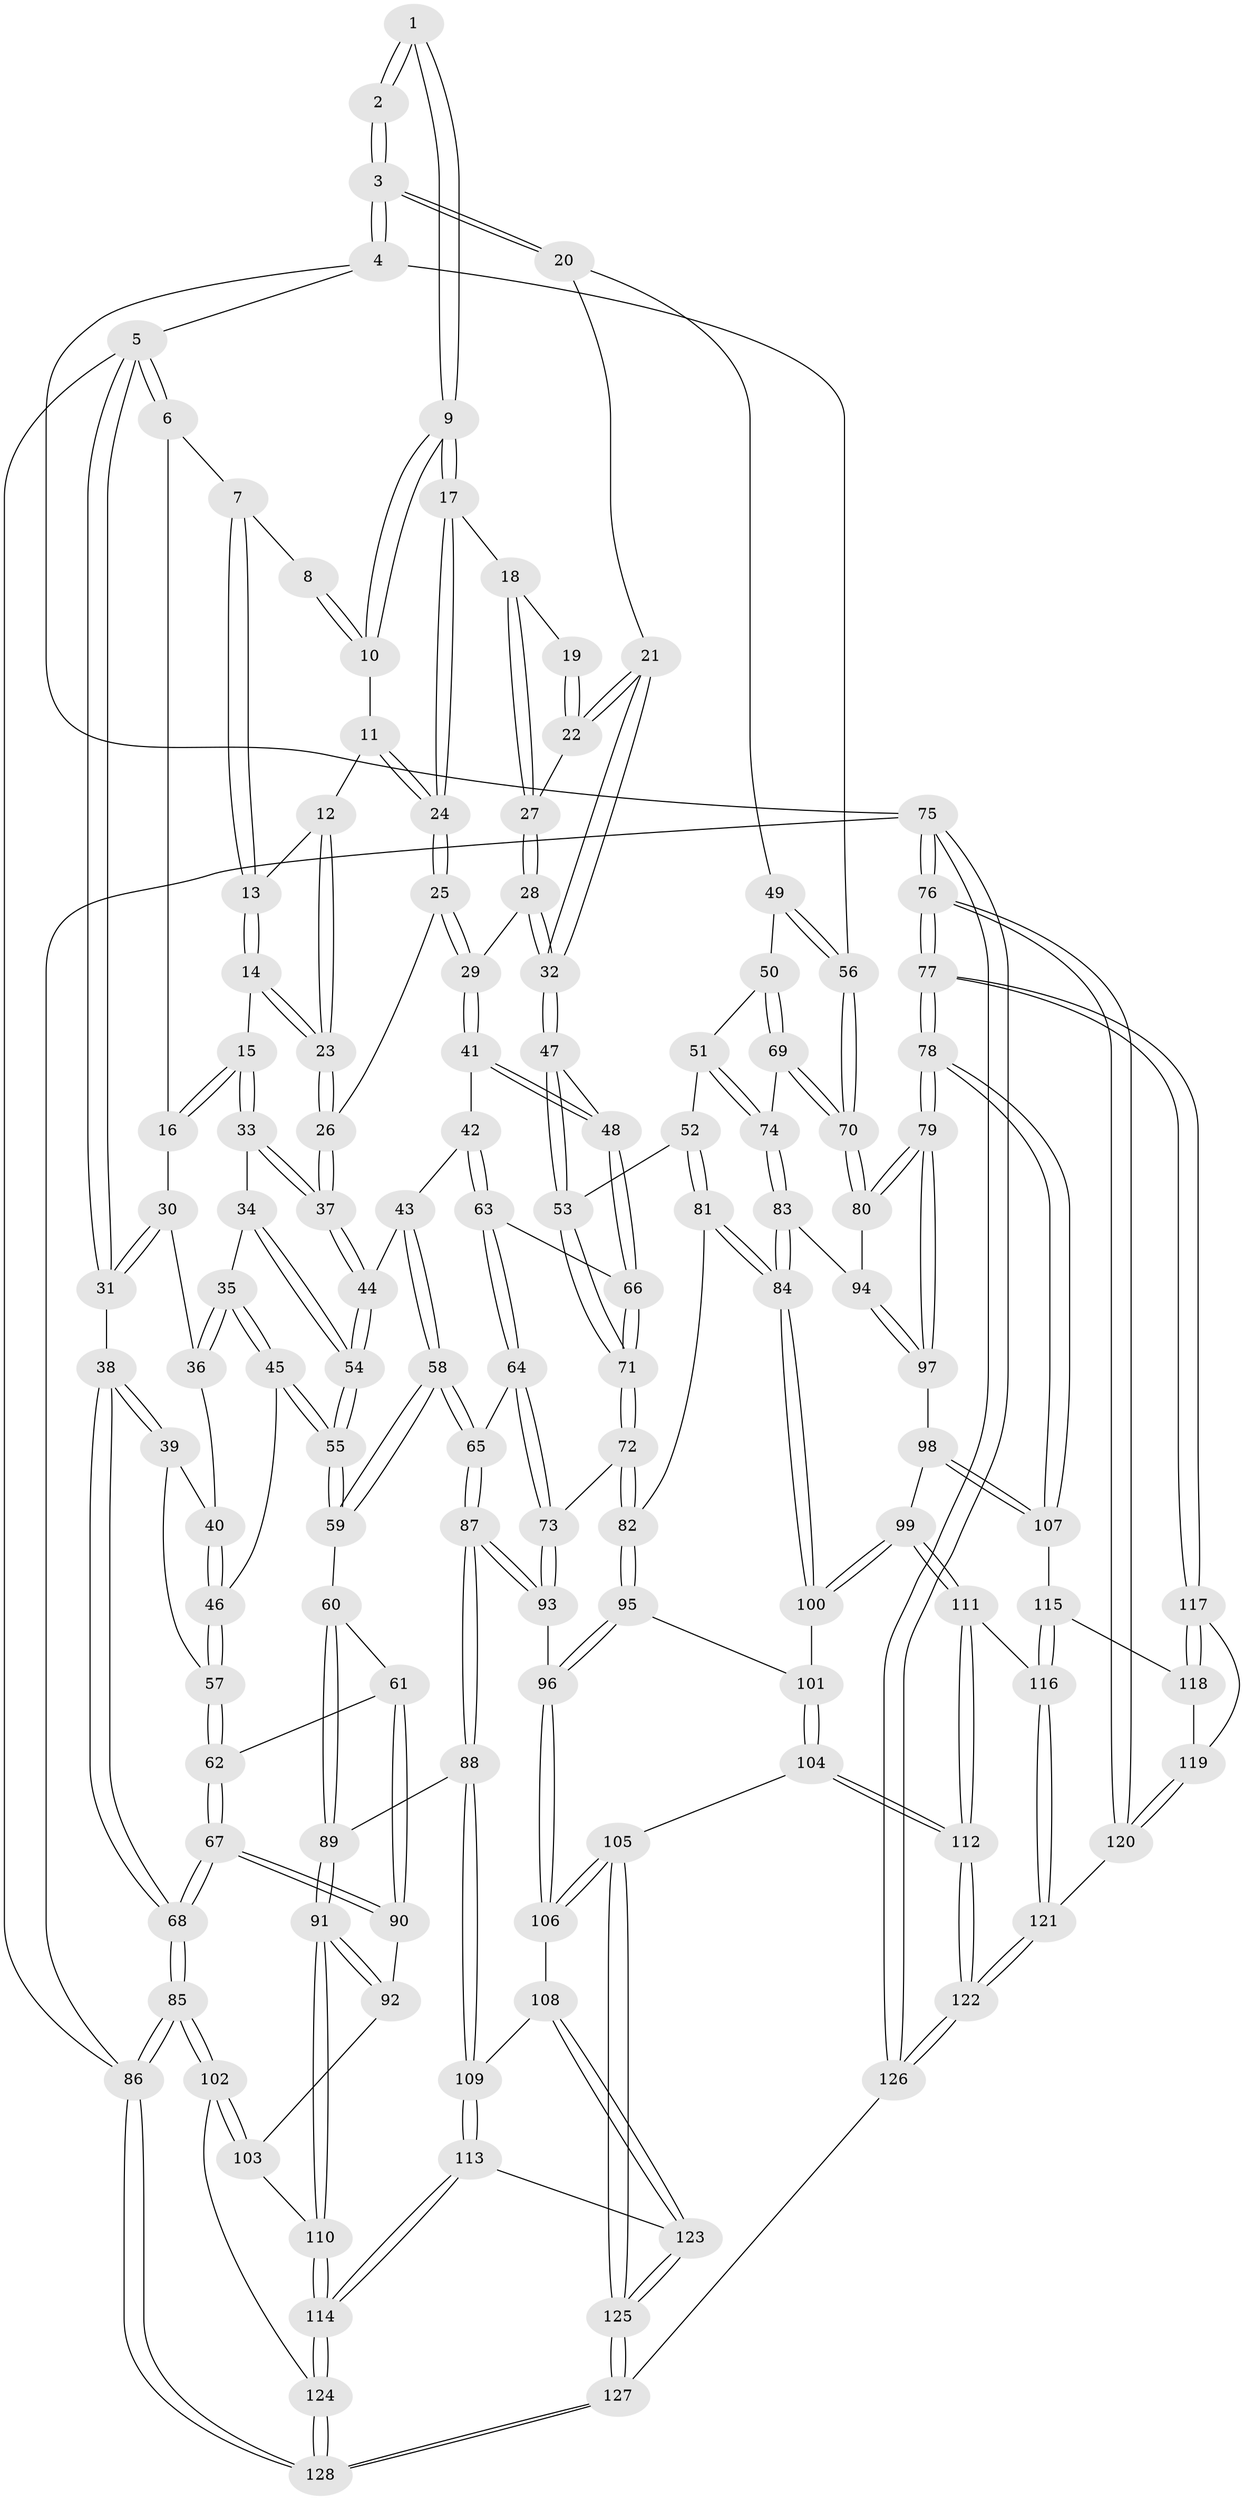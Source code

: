 // Generated by graph-tools (version 1.1) at 2025/12/02/27/25 16:12:00]
// undirected, 128 vertices, 317 edges
graph export_dot {
graph [start="1"]
  node [color=gray90,style=filled];
  1 [pos="+0.536159144222386+0"];
  2 [pos="+0.9414168911150771+0"];
  3 [pos="+1+0"];
  4 [pos="+1+0"];
  5 [pos="+0+0"];
  6 [pos="+0.09568263529945435+0"];
  7 [pos="+0.16499742232379114+0"];
  8 [pos="+0.3317730475325936+0"];
  9 [pos="+0.5383661388888737+0.10070557421756524"];
  10 [pos="+0.43439691619415866+0.09852867825172905"];
  11 [pos="+0.41237089801328813+0.12251958085459125"];
  12 [pos="+0.38180146547059385+0.12370037883677211"];
  13 [pos="+0.2614753654538555+0.07404734042747498"];
  14 [pos="+0.24950344545358413+0.18707920953879112"];
  15 [pos="+0.22039769836414902+0.2053965683968702"];
  16 [pos="+0.10912096199727167+0.17908370876699564"];
  17 [pos="+0.5500232193301953+0.11481777727417801"];
  18 [pos="+0.5782355924661716+0.13636344302184245"];
  19 [pos="+0.8720933869846966+0"];
  20 [pos="+0.7563313398235867+0.249140458613891"];
  21 [pos="+0.745979591936011+0.24979799930475635"];
  22 [pos="+0.6699197060634011+0.17721176884538276"];
  23 [pos="+0.319778508712625+0.22963621331217496"];
  24 [pos="+0.4303192143746596+0.21495061411521688"];
  25 [pos="+0.4246814082537211+0.25621375575675565"];
  26 [pos="+0.3463029549261007+0.2580695955573781"];
  27 [pos="+0.5874896662518881+0.15381154429434715"];
  28 [pos="+0.5531122030843522+0.23697571158540756"];
  29 [pos="+0.42639573316706136+0.25750556876659686"];
  30 [pos="+0.07573552759953338+0.20897938100949662"];
  31 [pos="+0+0"];
  32 [pos="+0.6180228116436329+0.38182058212478576"];
  33 [pos="+0.19660494397627187+0.28048363597650783"];
  34 [pos="+0.16335134305889593+0.3059131206555226"];
  35 [pos="+0.14653535324102984+0.3153552593500609"];
  36 [pos="+0.06923259995519207+0.26413309521938105"];
  37 [pos="+0.29887714343202254+0.35723666723398034"];
  38 [pos="+0+0.31837582629132205"];
  39 [pos="+0+0.31790112064219817"];
  40 [pos="+0.04197725259637358+0.28327876817785075"];
  41 [pos="+0.436291320732813+0.28977533867766914"];
  42 [pos="+0.42584310923615015+0.40816226870636574"];
  43 [pos="+0.33456799065793924+0.3977920187735077"];
  44 [pos="+0.2991962462756907+0.37951457261706845"];
  45 [pos="+0.13641143588623722+0.39236596455936573"];
  46 [pos="+0.11579871134876148+0.40489859557258406"];
  47 [pos="+0.6172970574385023+0.38443084380570697"];
  48 [pos="+0.6060068114421212+0.38708117157016364"];
  49 [pos="+0.8146217867687136+0.31854634632094886"];
  50 [pos="+0.8400739581534422+0.41533764026957837"];
  51 [pos="+0.7725335971442286+0.4667372090297671"];
  52 [pos="+0.6995115571344092+0.47014698778548475"];
  53 [pos="+0.6594908400550675+0.44245173344876493"];
  54 [pos="+0.2696128638398327+0.4021285168570864"];
  55 [pos="+0.23624498642023858+0.43423339059215416"];
  56 [pos="+1+0.18518222656743957"];
  57 [pos="+0.08450270537385561+0.42609482796437276"];
  58 [pos="+0.34698165387420776+0.5539689481295877"];
  59 [pos="+0.23546769199421924+0.49163586802683706"];
  60 [pos="+0.16910657977794444+0.5554150804072537"];
  61 [pos="+0.15205103082855276+0.5577829968674664"];
  62 [pos="+0.06205115760471922+0.4845587648713439"];
  63 [pos="+0.45737299543355836+0.4396700905436788"];
  64 [pos="+0.4344332833112636+0.49163774059205306"];
  65 [pos="+0.3540822197238687+0.5613229446104725"];
  66 [pos="+0.5075599307060009+0.43458759383118833"];
  67 [pos="+0+0.5620291885411598"];
  68 [pos="+0+0.5723158471454924"];
  69 [pos="+1+0.44511636261017895"];
  70 [pos="+1+0.4250966650963961"];
  71 [pos="+0.5487918648466844+0.5859876089043385"];
  72 [pos="+0.5452056681202179+0.5995317283685565"];
  73 [pos="+0.5283801147900561+0.6091064791209332"];
  74 [pos="+0.842388156790625+0.5949488743709432"];
  75 [pos="+1+1"];
  76 [pos="+1+1"];
  77 [pos="+1+1"];
  78 [pos="+1+0.7929985259089293"];
  79 [pos="+1+0.7885477218377359"];
  80 [pos="+1+0.5431792989976317"];
  81 [pos="+0.6859724622810885+0.6323170890853553"];
  82 [pos="+0.6775185079378947+0.6373384631445623"];
  83 [pos="+0.8375842209274923+0.6299841734658401"];
  84 [pos="+0.7996992137714045+0.660956023243022"];
  85 [pos="+0+0.8289476759253046"];
  86 [pos="+0+1"];
  87 [pos="+0.3592893840971016+0.6984245714291286"];
  88 [pos="+0.35638963324878964+0.7008301793012498"];
  89 [pos="+0.3275511821321767+0.7166189931272365"];
  90 [pos="+0.1202245967137135+0.6186659499102346"];
  91 [pos="+0.30942108918498457+0.7364248689826812"];
  92 [pos="+0.114514656980763+0.6744002501994861"];
  93 [pos="+0.45819026237237287+0.6926941752336645"];
  94 [pos="+0.9000419442522607+0.6516249365803941"];
  95 [pos="+0.6510382803656263+0.7114626403864606"];
  96 [pos="+0.5399651413424554+0.7605823375070585"];
  97 [pos="+0.9464905163624275+0.7493259575711119"];
  98 [pos="+0.9012075938835876+0.7755019356643774"];
  99 [pos="+0.8152772298504487+0.7882904919291877"];
  100 [pos="+0.8056991153018062+0.7734002804257473"];
  101 [pos="+0.6902658615392147+0.7727105702703667"];
  102 [pos="+0+0.8101070765284064"];
  103 [pos="+0.03328312113204262+0.747965253887892"];
  104 [pos="+0.637105313046746+0.8933373547695878"];
  105 [pos="+0.5682637329681004+0.8749150393222425"];
  106 [pos="+0.5675568635512144+0.8742333935394331"];
  107 [pos="+0.9326046761960318+0.853953762033541"];
  108 [pos="+0.4979561364819109+0.8806751674610562"];
  109 [pos="+0.4449421804919472+0.8472947948021923"];
  110 [pos="+0.27692055001998467+0.8094126256222998"];
  111 [pos="+0.8113874148910076+0.8309330708703332"];
  112 [pos="+0.6857225102522118+0.9348942864108684"];
  113 [pos="+0.3626704679313923+0.9159865186410311"];
  114 [pos="+0.26452042256387875+0.8913922010536462"];
  115 [pos="+0.923704272865656+0.8645702102607645"];
  116 [pos="+0.8285035418876828+0.8506745891094795"];
  117 [pos="+1+0.9189748962144415"];
  118 [pos="+0.9242494226220399+0.875781252608408"];
  119 [pos="+0.916150924444571+0.9065861625989622"];
  120 [pos="+0.8912673365975303+0.9375278429301933"];
  121 [pos="+0.8623144900439168+0.9341586903943676"];
  122 [pos="+0.7298791336153347+1"];
  123 [pos="+0.4131584377929907+0.9392961290332198"];
  124 [pos="+0.24591070697869585+0.9165278588148793"];
  125 [pos="+0.48057746000516044+1"];
  126 [pos="+0.7289048652371227+1"];
  127 [pos="+0.4847497979904136+1"];
  128 [pos="+0.17531546563124303+1"];
  1 -- 2;
  1 -- 2;
  1 -- 9;
  1 -- 9;
  2 -- 3;
  2 -- 3;
  3 -- 4;
  3 -- 4;
  3 -- 20;
  3 -- 20;
  4 -- 5;
  4 -- 56;
  4 -- 75;
  5 -- 6;
  5 -- 6;
  5 -- 31;
  5 -- 31;
  5 -- 86;
  6 -- 7;
  6 -- 16;
  7 -- 8;
  7 -- 13;
  7 -- 13;
  8 -- 10;
  8 -- 10;
  9 -- 10;
  9 -- 10;
  9 -- 17;
  9 -- 17;
  10 -- 11;
  11 -- 12;
  11 -- 24;
  11 -- 24;
  12 -- 13;
  12 -- 23;
  12 -- 23;
  13 -- 14;
  13 -- 14;
  14 -- 15;
  14 -- 23;
  14 -- 23;
  15 -- 16;
  15 -- 16;
  15 -- 33;
  15 -- 33;
  16 -- 30;
  17 -- 18;
  17 -- 24;
  17 -- 24;
  18 -- 19;
  18 -- 27;
  18 -- 27;
  19 -- 22;
  19 -- 22;
  20 -- 21;
  20 -- 49;
  21 -- 22;
  21 -- 22;
  21 -- 32;
  21 -- 32;
  22 -- 27;
  23 -- 26;
  23 -- 26;
  24 -- 25;
  24 -- 25;
  25 -- 26;
  25 -- 29;
  25 -- 29;
  26 -- 37;
  26 -- 37;
  27 -- 28;
  27 -- 28;
  28 -- 29;
  28 -- 32;
  28 -- 32;
  29 -- 41;
  29 -- 41;
  30 -- 31;
  30 -- 31;
  30 -- 36;
  31 -- 38;
  32 -- 47;
  32 -- 47;
  33 -- 34;
  33 -- 37;
  33 -- 37;
  34 -- 35;
  34 -- 54;
  34 -- 54;
  35 -- 36;
  35 -- 36;
  35 -- 45;
  35 -- 45;
  36 -- 40;
  37 -- 44;
  37 -- 44;
  38 -- 39;
  38 -- 39;
  38 -- 68;
  38 -- 68;
  39 -- 40;
  39 -- 57;
  40 -- 46;
  40 -- 46;
  41 -- 42;
  41 -- 48;
  41 -- 48;
  42 -- 43;
  42 -- 63;
  42 -- 63;
  43 -- 44;
  43 -- 58;
  43 -- 58;
  44 -- 54;
  44 -- 54;
  45 -- 46;
  45 -- 55;
  45 -- 55;
  46 -- 57;
  46 -- 57;
  47 -- 48;
  47 -- 53;
  47 -- 53;
  48 -- 66;
  48 -- 66;
  49 -- 50;
  49 -- 56;
  49 -- 56;
  50 -- 51;
  50 -- 69;
  50 -- 69;
  51 -- 52;
  51 -- 74;
  51 -- 74;
  52 -- 53;
  52 -- 81;
  52 -- 81;
  53 -- 71;
  53 -- 71;
  54 -- 55;
  54 -- 55;
  55 -- 59;
  55 -- 59;
  56 -- 70;
  56 -- 70;
  57 -- 62;
  57 -- 62;
  58 -- 59;
  58 -- 59;
  58 -- 65;
  58 -- 65;
  59 -- 60;
  60 -- 61;
  60 -- 89;
  60 -- 89;
  61 -- 62;
  61 -- 90;
  61 -- 90;
  62 -- 67;
  62 -- 67;
  63 -- 64;
  63 -- 64;
  63 -- 66;
  64 -- 65;
  64 -- 73;
  64 -- 73;
  65 -- 87;
  65 -- 87;
  66 -- 71;
  66 -- 71;
  67 -- 68;
  67 -- 68;
  67 -- 90;
  67 -- 90;
  68 -- 85;
  68 -- 85;
  69 -- 70;
  69 -- 70;
  69 -- 74;
  70 -- 80;
  70 -- 80;
  71 -- 72;
  71 -- 72;
  72 -- 73;
  72 -- 82;
  72 -- 82;
  73 -- 93;
  73 -- 93;
  74 -- 83;
  74 -- 83;
  75 -- 76;
  75 -- 76;
  75 -- 126;
  75 -- 126;
  75 -- 86;
  76 -- 77;
  76 -- 77;
  76 -- 120;
  76 -- 120;
  77 -- 78;
  77 -- 78;
  77 -- 117;
  77 -- 117;
  78 -- 79;
  78 -- 79;
  78 -- 107;
  78 -- 107;
  79 -- 80;
  79 -- 80;
  79 -- 97;
  79 -- 97;
  80 -- 94;
  81 -- 82;
  81 -- 84;
  81 -- 84;
  82 -- 95;
  82 -- 95;
  83 -- 84;
  83 -- 84;
  83 -- 94;
  84 -- 100;
  84 -- 100;
  85 -- 86;
  85 -- 86;
  85 -- 102;
  85 -- 102;
  86 -- 128;
  86 -- 128;
  87 -- 88;
  87 -- 88;
  87 -- 93;
  87 -- 93;
  88 -- 89;
  88 -- 109;
  88 -- 109;
  89 -- 91;
  89 -- 91;
  90 -- 92;
  91 -- 92;
  91 -- 92;
  91 -- 110;
  91 -- 110;
  92 -- 103;
  93 -- 96;
  94 -- 97;
  94 -- 97;
  95 -- 96;
  95 -- 96;
  95 -- 101;
  96 -- 106;
  96 -- 106;
  97 -- 98;
  98 -- 99;
  98 -- 107;
  98 -- 107;
  99 -- 100;
  99 -- 100;
  99 -- 111;
  99 -- 111;
  100 -- 101;
  101 -- 104;
  101 -- 104;
  102 -- 103;
  102 -- 103;
  102 -- 124;
  103 -- 110;
  104 -- 105;
  104 -- 112;
  104 -- 112;
  105 -- 106;
  105 -- 106;
  105 -- 125;
  105 -- 125;
  106 -- 108;
  107 -- 115;
  108 -- 109;
  108 -- 123;
  108 -- 123;
  109 -- 113;
  109 -- 113;
  110 -- 114;
  110 -- 114;
  111 -- 112;
  111 -- 112;
  111 -- 116;
  112 -- 122;
  112 -- 122;
  113 -- 114;
  113 -- 114;
  113 -- 123;
  114 -- 124;
  114 -- 124;
  115 -- 116;
  115 -- 116;
  115 -- 118;
  116 -- 121;
  116 -- 121;
  117 -- 118;
  117 -- 118;
  117 -- 119;
  118 -- 119;
  119 -- 120;
  119 -- 120;
  120 -- 121;
  121 -- 122;
  121 -- 122;
  122 -- 126;
  122 -- 126;
  123 -- 125;
  123 -- 125;
  124 -- 128;
  124 -- 128;
  125 -- 127;
  125 -- 127;
  126 -- 127;
  127 -- 128;
  127 -- 128;
}
